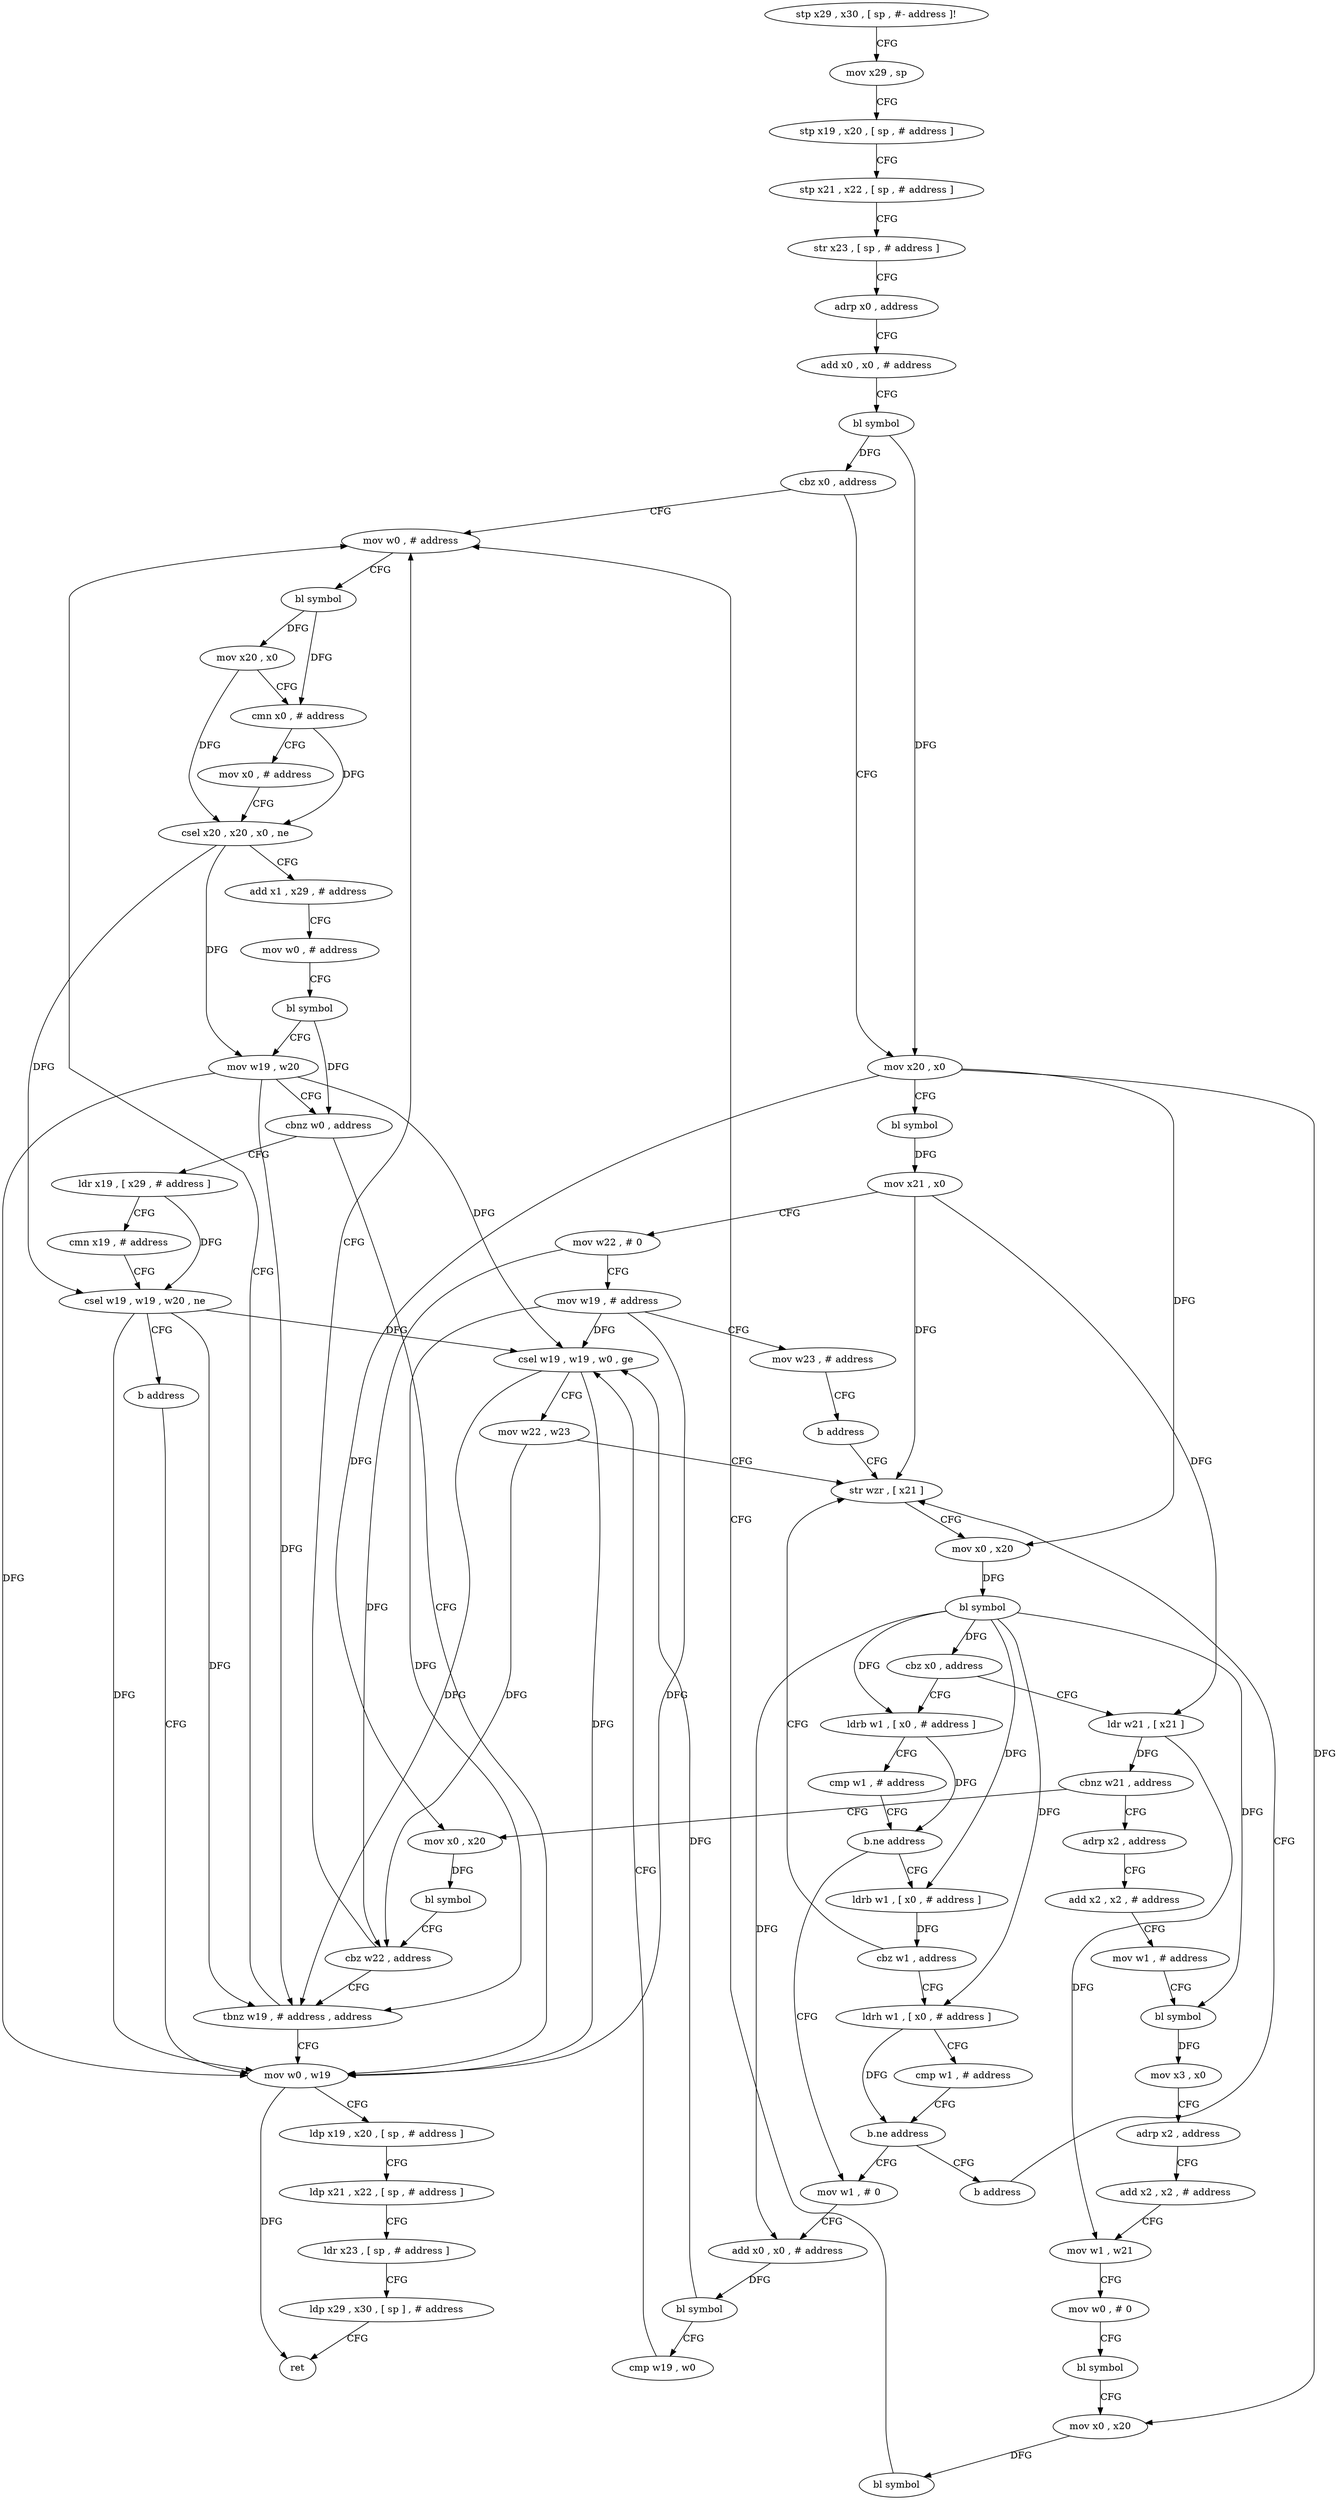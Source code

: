 digraph "func" {
"4262820" [label = "stp x29 , x30 , [ sp , #- address ]!" ]
"4262824" [label = "mov x29 , sp" ]
"4262828" [label = "stp x19 , x20 , [ sp , # address ]" ]
"4262832" [label = "stp x21 , x22 , [ sp , # address ]" ]
"4262836" [label = "str x23 , [ sp , # address ]" ]
"4262840" [label = "adrp x0 , address" ]
"4262844" [label = "add x0 , x0 , # address" ]
"4262848" [label = "bl symbol" ]
"4262852" [label = "cbz x0 , address" ]
"4262980" [label = "mov w0 , # address" ]
"4262856" [label = "mov x20 , x0" ]
"4262984" [label = "bl symbol" ]
"4262988" [label = "mov x20 , x0" ]
"4262992" [label = "cmn x0 , # address" ]
"4262996" [label = "mov x0 , # address" ]
"4263000" [label = "csel x20 , x20 , x0 , ne" ]
"4263004" [label = "add x1 , x29 , # address" ]
"4263008" [label = "mov w0 , # address" ]
"4263012" [label = "bl symbol" ]
"4263016" [label = "mov w19 , w20" ]
"4263020" [label = "cbnz w0 , address" ]
"4262908" [label = "mov w0 , w19" ]
"4263024" [label = "ldr x19 , [ x29 , # address ]" ]
"4262860" [label = "bl symbol" ]
"4262864" [label = "mov x21 , x0" ]
"4262868" [label = "mov w22 , # 0" ]
"4262872" [label = "mov w19 , # address" ]
"4262876" [label = "mov w23 , # address" ]
"4262880" [label = "b address" ]
"4263064" [label = "str wzr , [ x21 ]" ]
"4262912" [label = "ldp x19 , x20 , [ sp , # address ]" ]
"4262916" [label = "ldp x21 , x22 , [ sp , # address ]" ]
"4262920" [label = "ldr x23 , [ sp , # address ]" ]
"4262924" [label = "ldp x29 , x30 , [ sp ] , # address" ]
"4262928" [label = "ret" ]
"4263028" [label = "cmn x19 , # address" ]
"4263032" [label = "csel w19 , w19 , w20 , ne" ]
"4263036" [label = "b address" ]
"4263068" [label = "mov x0 , x20" ]
"4263072" [label = "bl symbol" ]
"4263076" [label = "cbz x0 , address" ]
"4262884" [label = "ldr w21 , [ x21 ]" ]
"4263080" [label = "ldrb w1 , [ x0 , # address ]" ]
"4262888" [label = "cbnz w21 , address" ]
"4262932" [label = "adrp x2 , address" ]
"4262892" [label = "mov x0 , x20" ]
"4263084" [label = "cmp w1 , # address" ]
"4263088" [label = "b.ne address" ]
"4263040" [label = "mov w1 , # 0" ]
"4263092" [label = "ldrb w1 , [ x0 , # address ]" ]
"4262936" [label = "add x2 , x2 , # address" ]
"4262940" [label = "mov w1 , # address" ]
"4262944" [label = "bl symbol" ]
"4262948" [label = "mov x3 , x0" ]
"4262952" [label = "adrp x2 , address" ]
"4262956" [label = "add x2 , x2 , # address" ]
"4262960" [label = "mov w1 , w21" ]
"4262964" [label = "mov w0 , # 0" ]
"4262968" [label = "bl symbol" ]
"4262972" [label = "mov x0 , x20" ]
"4262976" [label = "bl symbol" ]
"4262896" [label = "bl symbol" ]
"4262900" [label = "cbz w22 , address" ]
"4262904" [label = "tbnz w19 , # address , address" ]
"4263044" [label = "add x0 , x0 , # address" ]
"4263048" [label = "bl symbol" ]
"4263052" [label = "cmp w19 , w0" ]
"4263056" [label = "csel w19 , w19 , w0 , ge" ]
"4263060" [label = "mov w22 , w23" ]
"4263096" [label = "cbz w1 , address" ]
"4263100" [label = "ldrh w1 , [ x0 , # address ]" ]
"4263104" [label = "cmp w1 , # address" ]
"4263108" [label = "b.ne address" ]
"4263112" [label = "b address" ]
"4262820" -> "4262824" [ label = "CFG" ]
"4262824" -> "4262828" [ label = "CFG" ]
"4262828" -> "4262832" [ label = "CFG" ]
"4262832" -> "4262836" [ label = "CFG" ]
"4262836" -> "4262840" [ label = "CFG" ]
"4262840" -> "4262844" [ label = "CFG" ]
"4262844" -> "4262848" [ label = "CFG" ]
"4262848" -> "4262852" [ label = "DFG" ]
"4262848" -> "4262856" [ label = "DFG" ]
"4262852" -> "4262980" [ label = "CFG" ]
"4262852" -> "4262856" [ label = "CFG" ]
"4262980" -> "4262984" [ label = "CFG" ]
"4262856" -> "4262860" [ label = "CFG" ]
"4262856" -> "4263068" [ label = "DFG" ]
"4262856" -> "4262972" [ label = "DFG" ]
"4262856" -> "4262892" [ label = "DFG" ]
"4262984" -> "4262988" [ label = "DFG" ]
"4262984" -> "4262992" [ label = "DFG" ]
"4262988" -> "4262992" [ label = "CFG" ]
"4262988" -> "4263000" [ label = "DFG" ]
"4262992" -> "4262996" [ label = "CFG" ]
"4262992" -> "4263000" [ label = "DFG" ]
"4262996" -> "4263000" [ label = "CFG" ]
"4263000" -> "4263004" [ label = "CFG" ]
"4263000" -> "4263016" [ label = "DFG" ]
"4263000" -> "4263032" [ label = "DFG" ]
"4263004" -> "4263008" [ label = "CFG" ]
"4263008" -> "4263012" [ label = "CFG" ]
"4263012" -> "4263016" [ label = "CFG" ]
"4263012" -> "4263020" [ label = "DFG" ]
"4263016" -> "4263020" [ label = "CFG" ]
"4263016" -> "4262908" [ label = "DFG" ]
"4263016" -> "4263056" [ label = "DFG" ]
"4263016" -> "4262904" [ label = "DFG" ]
"4263020" -> "4262908" [ label = "CFG" ]
"4263020" -> "4263024" [ label = "CFG" ]
"4262908" -> "4262912" [ label = "CFG" ]
"4262908" -> "4262928" [ label = "DFG" ]
"4263024" -> "4263028" [ label = "CFG" ]
"4263024" -> "4263032" [ label = "DFG" ]
"4262860" -> "4262864" [ label = "DFG" ]
"4262864" -> "4262868" [ label = "CFG" ]
"4262864" -> "4263064" [ label = "DFG" ]
"4262864" -> "4262884" [ label = "DFG" ]
"4262868" -> "4262872" [ label = "CFG" ]
"4262868" -> "4262900" [ label = "DFG" ]
"4262872" -> "4262876" [ label = "CFG" ]
"4262872" -> "4262908" [ label = "DFG" ]
"4262872" -> "4263056" [ label = "DFG" ]
"4262872" -> "4262904" [ label = "DFG" ]
"4262876" -> "4262880" [ label = "CFG" ]
"4262880" -> "4263064" [ label = "CFG" ]
"4263064" -> "4263068" [ label = "CFG" ]
"4262912" -> "4262916" [ label = "CFG" ]
"4262916" -> "4262920" [ label = "CFG" ]
"4262920" -> "4262924" [ label = "CFG" ]
"4262924" -> "4262928" [ label = "CFG" ]
"4263028" -> "4263032" [ label = "CFG" ]
"4263032" -> "4263036" [ label = "CFG" ]
"4263032" -> "4262908" [ label = "DFG" ]
"4263032" -> "4263056" [ label = "DFG" ]
"4263032" -> "4262904" [ label = "DFG" ]
"4263036" -> "4262908" [ label = "CFG" ]
"4263068" -> "4263072" [ label = "DFG" ]
"4263072" -> "4263076" [ label = "DFG" ]
"4263072" -> "4263080" [ label = "DFG" ]
"4263072" -> "4262944" [ label = "DFG" ]
"4263072" -> "4263044" [ label = "DFG" ]
"4263072" -> "4263092" [ label = "DFG" ]
"4263072" -> "4263100" [ label = "DFG" ]
"4263076" -> "4262884" [ label = "CFG" ]
"4263076" -> "4263080" [ label = "CFG" ]
"4262884" -> "4262888" [ label = "DFG" ]
"4262884" -> "4262960" [ label = "DFG" ]
"4263080" -> "4263084" [ label = "CFG" ]
"4263080" -> "4263088" [ label = "DFG" ]
"4262888" -> "4262932" [ label = "CFG" ]
"4262888" -> "4262892" [ label = "CFG" ]
"4262932" -> "4262936" [ label = "CFG" ]
"4262892" -> "4262896" [ label = "DFG" ]
"4263084" -> "4263088" [ label = "CFG" ]
"4263088" -> "4263040" [ label = "CFG" ]
"4263088" -> "4263092" [ label = "CFG" ]
"4263040" -> "4263044" [ label = "CFG" ]
"4263092" -> "4263096" [ label = "DFG" ]
"4262936" -> "4262940" [ label = "CFG" ]
"4262940" -> "4262944" [ label = "CFG" ]
"4262944" -> "4262948" [ label = "DFG" ]
"4262948" -> "4262952" [ label = "CFG" ]
"4262952" -> "4262956" [ label = "CFG" ]
"4262956" -> "4262960" [ label = "CFG" ]
"4262960" -> "4262964" [ label = "CFG" ]
"4262964" -> "4262968" [ label = "CFG" ]
"4262968" -> "4262972" [ label = "CFG" ]
"4262972" -> "4262976" [ label = "DFG" ]
"4262976" -> "4262980" [ label = "CFG" ]
"4262896" -> "4262900" [ label = "CFG" ]
"4262900" -> "4262980" [ label = "CFG" ]
"4262900" -> "4262904" [ label = "CFG" ]
"4262904" -> "4262980" [ label = "CFG" ]
"4262904" -> "4262908" [ label = "CFG" ]
"4263044" -> "4263048" [ label = "DFG" ]
"4263048" -> "4263052" [ label = "CFG" ]
"4263048" -> "4263056" [ label = "DFG" ]
"4263052" -> "4263056" [ label = "CFG" ]
"4263056" -> "4263060" [ label = "CFG" ]
"4263056" -> "4262908" [ label = "DFG" ]
"4263056" -> "4262904" [ label = "DFG" ]
"4263060" -> "4263064" [ label = "CFG" ]
"4263060" -> "4262900" [ label = "DFG" ]
"4263096" -> "4263064" [ label = "CFG" ]
"4263096" -> "4263100" [ label = "CFG" ]
"4263100" -> "4263104" [ label = "CFG" ]
"4263100" -> "4263108" [ label = "DFG" ]
"4263104" -> "4263108" [ label = "CFG" ]
"4263108" -> "4263040" [ label = "CFG" ]
"4263108" -> "4263112" [ label = "CFG" ]
"4263112" -> "4263064" [ label = "CFG" ]
}
